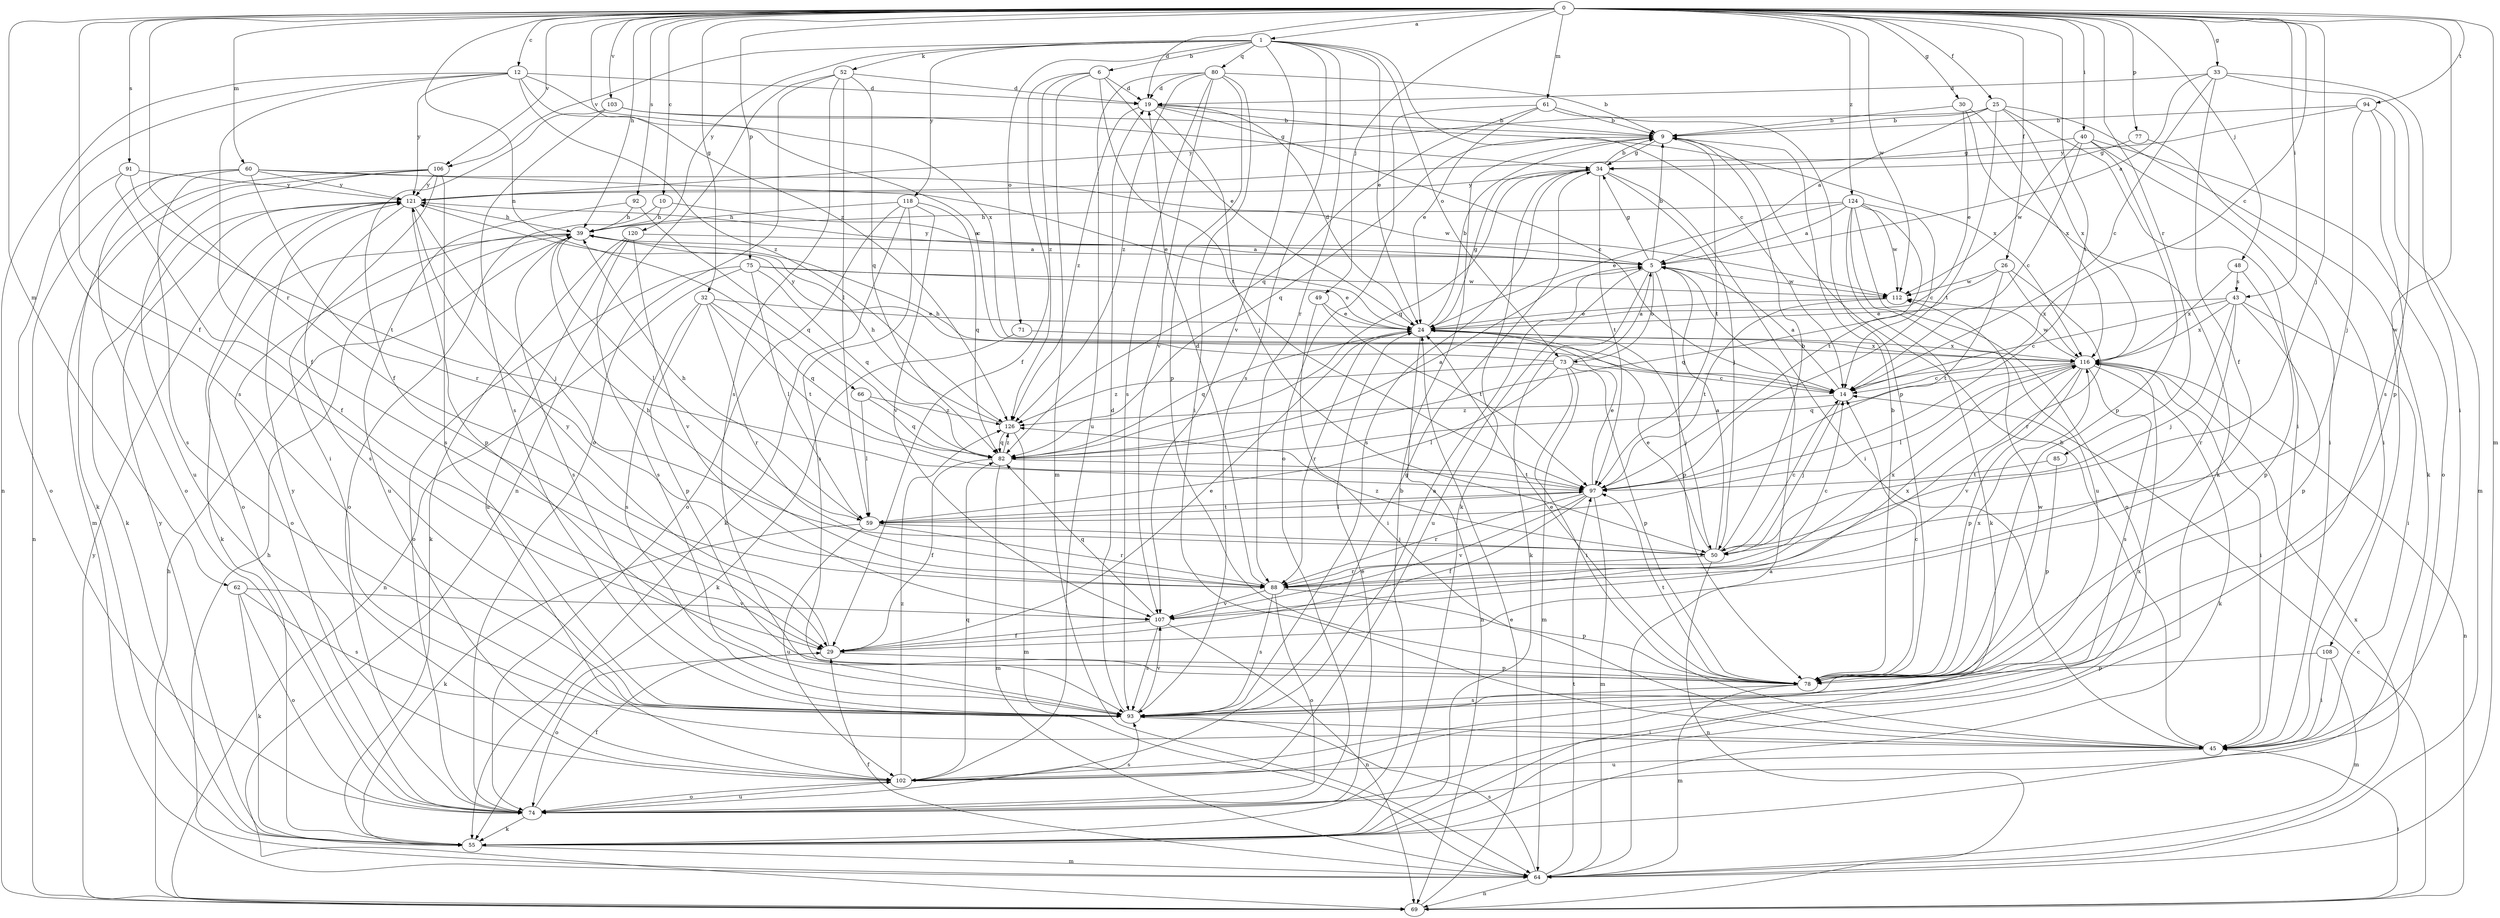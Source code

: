 strict digraph  {
0;
1;
5;
6;
9;
10;
12;
14;
19;
24;
25;
26;
29;
30;
32;
33;
34;
39;
40;
43;
45;
48;
49;
50;
52;
55;
59;
60;
61;
62;
64;
66;
69;
71;
73;
74;
75;
77;
78;
80;
82;
85;
88;
91;
92;
93;
94;
97;
102;
103;
106;
107;
108;
112;
116;
118;
120;
121;
124;
126;
0 -> 1  [label=a];
0 -> 10  [label=c];
0 -> 12  [label=c];
0 -> 14  [label=c];
0 -> 19  [label=d];
0 -> 25  [label=f];
0 -> 26  [label=f];
0 -> 29  [label=f];
0 -> 30  [label=g];
0 -> 32  [label=g];
0 -> 33  [label=g];
0 -> 39  [label=h];
0 -> 40  [label=i];
0 -> 43  [label=i];
0 -> 48  [label=j];
0 -> 49  [label=j];
0 -> 50  [label=j];
0 -> 60  [label=m];
0 -> 61  [label=m];
0 -> 62  [label=m];
0 -> 64  [label=m];
0 -> 66  [label=n];
0 -> 75  [label=p];
0 -> 77  [label=p];
0 -> 85  [label=r];
0 -> 88  [label=r];
0 -> 91  [label=s];
0 -> 92  [label=s];
0 -> 94  [label=t];
0 -> 97  [label=t];
0 -> 103  [label=v];
0 -> 106  [label=v];
0 -> 108  [label=w];
0 -> 112  [label=w];
0 -> 124  [label=z];
0 -> 126  [label=z];
1 -> 6  [label=b];
1 -> 14  [label=c];
1 -> 24  [label=e];
1 -> 52  [label=k];
1 -> 71  [label=o];
1 -> 73  [label=o];
1 -> 80  [label=q];
1 -> 88  [label=r];
1 -> 93  [label=s];
1 -> 106  [label=v];
1 -> 107  [label=v];
1 -> 118  [label=y];
1 -> 120  [label=y];
5 -> 9  [label=b];
5 -> 34  [label=g];
5 -> 55  [label=k];
5 -> 73  [label=o];
5 -> 78  [label=p];
5 -> 102  [label=u];
5 -> 112  [label=w];
5 -> 121  [label=y];
6 -> 19  [label=d];
6 -> 24  [label=e];
6 -> 29  [label=f];
6 -> 64  [label=m];
6 -> 97  [label=t];
6 -> 126  [label=z];
9 -> 34  [label=g];
9 -> 82  [label=q];
9 -> 97  [label=t];
10 -> 5  [label=a];
10 -> 39  [label=h];
10 -> 74  [label=o];
12 -> 14  [label=c];
12 -> 19  [label=d];
12 -> 29  [label=f];
12 -> 69  [label=n];
12 -> 93  [label=s];
12 -> 116  [label=x];
12 -> 121  [label=y];
12 -> 126  [label=z];
14 -> 5  [label=a];
14 -> 39  [label=h];
14 -> 50  [label=j];
14 -> 126  [label=z];
19 -> 9  [label=b];
19 -> 14  [label=c];
19 -> 50  [label=j];
19 -> 116  [label=x];
19 -> 126  [label=z];
24 -> 9  [label=b];
24 -> 19  [label=d];
24 -> 34  [label=g];
24 -> 50  [label=j];
24 -> 69  [label=n];
24 -> 82  [label=q];
24 -> 88  [label=r];
24 -> 116  [label=x];
25 -> 5  [label=a];
25 -> 9  [label=b];
25 -> 45  [label=i];
25 -> 55  [label=k];
25 -> 97  [label=t];
25 -> 116  [label=x];
25 -> 121  [label=y];
26 -> 82  [label=q];
26 -> 88  [label=r];
26 -> 97  [label=t];
26 -> 112  [label=w];
26 -> 116  [label=x];
29 -> 24  [label=e];
29 -> 74  [label=o];
29 -> 78  [label=p];
29 -> 121  [label=y];
30 -> 9  [label=b];
30 -> 24  [label=e];
30 -> 55  [label=k];
30 -> 116  [label=x];
32 -> 24  [label=e];
32 -> 78  [label=p];
32 -> 82  [label=q];
32 -> 88  [label=r];
32 -> 93  [label=s];
32 -> 97  [label=t];
33 -> 5  [label=a];
33 -> 14  [label=c];
33 -> 19  [label=d];
33 -> 29  [label=f];
33 -> 45  [label=i];
33 -> 93  [label=s];
34 -> 9  [label=b];
34 -> 45  [label=i];
34 -> 50  [label=j];
34 -> 55  [label=k];
34 -> 82  [label=q];
34 -> 93  [label=s];
34 -> 97  [label=t];
34 -> 121  [label=y];
39 -> 5  [label=a];
39 -> 55  [label=k];
39 -> 59  [label=l];
39 -> 74  [label=o];
39 -> 93  [label=s];
40 -> 14  [label=c];
40 -> 34  [label=g];
40 -> 45  [label=i];
40 -> 74  [label=o];
40 -> 78  [label=p];
40 -> 112  [label=w];
43 -> 14  [label=c];
43 -> 24  [label=e];
43 -> 45  [label=i];
43 -> 50  [label=j];
43 -> 78  [label=p];
43 -> 88  [label=r];
43 -> 116  [label=x];
45 -> 9  [label=b];
45 -> 102  [label=u];
48 -> 78  [label=p];
48 -> 116  [label=x];
48 -> 43  [label=s];
49 -> 24  [label=e];
49 -> 45  [label=i];
49 -> 97  [label=t];
50 -> 5  [label=a];
50 -> 9  [label=b];
50 -> 14  [label=c];
50 -> 24  [label=e];
50 -> 69  [label=n];
50 -> 88  [label=r];
50 -> 126  [label=z];
52 -> 19  [label=d];
52 -> 59  [label=l];
52 -> 69  [label=n];
52 -> 74  [label=o];
52 -> 82  [label=q];
52 -> 93  [label=s];
55 -> 9  [label=b];
55 -> 64  [label=m];
55 -> 121  [label=y];
59 -> 39  [label=h];
59 -> 50  [label=j];
59 -> 55  [label=k];
59 -> 88  [label=r];
59 -> 97  [label=t];
59 -> 102  [label=u];
60 -> 24  [label=e];
60 -> 69  [label=n];
60 -> 74  [label=o];
60 -> 88  [label=r];
60 -> 93  [label=s];
60 -> 112  [label=w];
60 -> 121  [label=y];
61 -> 9  [label=b];
61 -> 24  [label=e];
61 -> 74  [label=o];
61 -> 78  [label=p];
61 -> 82  [label=q];
62 -> 55  [label=k];
62 -> 74  [label=o];
62 -> 93  [label=s];
62 -> 107  [label=v];
64 -> 5  [label=a];
64 -> 29  [label=f];
64 -> 39  [label=h];
64 -> 69  [label=n];
64 -> 93  [label=s];
64 -> 97  [label=t];
64 -> 116  [label=x];
66 -> 59  [label=l];
66 -> 82  [label=q];
66 -> 126  [label=z];
69 -> 14  [label=c];
69 -> 24  [label=e];
69 -> 39  [label=h];
69 -> 45  [label=i];
69 -> 121  [label=y];
71 -> 55  [label=k];
71 -> 116  [label=x];
73 -> 5  [label=a];
73 -> 14  [label=c];
73 -> 45  [label=i];
73 -> 59  [label=l];
73 -> 64  [label=m];
73 -> 78  [label=p];
73 -> 121  [label=y];
73 -> 126  [label=z];
74 -> 24  [label=e];
74 -> 29  [label=f];
74 -> 55  [label=k];
74 -> 93  [label=s];
74 -> 102  [label=u];
75 -> 24  [label=e];
75 -> 59  [label=l];
75 -> 69  [label=n];
75 -> 74  [label=o];
75 -> 82  [label=q];
75 -> 112  [label=w];
77 -> 34  [label=g];
77 -> 45  [label=i];
78 -> 9  [label=b];
78 -> 14  [label=c];
78 -> 24  [label=e];
78 -> 64  [label=m];
78 -> 93  [label=s];
78 -> 97  [label=t];
78 -> 116  [label=x];
80 -> 9  [label=b];
80 -> 19  [label=d];
80 -> 45  [label=i];
80 -> 78  [label=p];
80 -> 93  [label=s];
80 -> 102  [label=u];
80 -> 107  [label=v];
80 -> 126  [label=z];
82 -> 5  [label=a];
82 -> 29  [label=f];
82 -> 64  [label=m];
82 -> 97  [label=t];
82 -> 126  [label=z];
85 -> 78  [label=p];
85 -> 97  [label=t];
88 -> 14  [label=c];
88 -> 19  [label=d];
88 -> 39  [label=h];
88 -> 74  [label=o];
88 -> 78  [label=p];
88 -> 93  [label=s];
88 -> 107  [label=v];
88 -> 116  [label=x];
91 -> 29  [label=f];
91 -> 74  [label=o];
91 -> 97  [label=t];
91 -> 121  [label=y];
92 -> 39  [label=h];
92 -> 82  [label=q];
92 -> 102  [label=u];
93 -> 5  [label=a];
93 -> 19  [label=d];
93 -> 45  [label=i];
93 -> 107  [label=v];
93 -> 112  [label=w];
94 -> 9  [label=b];
94 -> 50  [label=j];
94 -> 64  [label=m];
94 -> 78  [label=p];
94 -> 121  [label=y];
97 -> 24  [label=e];
97 -> 29  [label=f];
97 -> 59  [label=l];
97 -> 64  [label=m];
97 -> 88  [label=r];
97 -> 107  [label=v];
102 -> 34  [label=g];
102 -> 74  [label=o];
102 -> 82  [label=q];
102 -> 116  [label=x];
102 -> 121  [label=y];
102 -> 126  [label=z];
103 -> 9  [label=b];
103 -> 29  [label=f];
103 -> 34  [label=g];
103 -> 93  [label=s];
106 -> 45  [label=i];
106 -> 55  [label=k];
106 -> 64  [label=m];
106 -> 93  [label=s];
106 -> 102  [label=u];
106 -> 121  [label=y];
107 -> 29  [label=f];
107 -> 69  [label=n];
107 -> 82  [label=q];
107 -> 93  [label=s];
107 -> 116  [label=x];
108 -> 45  [label=i];
108 -> 64  [label=m];
108 -> 78  [label=p];
112 -> 24  [label=e];
112 -> 97  [label=t];
116 -> 14  [label=c];
116 -> 45  [label=i];
116 -> 55  [label=k];
116 -> 59  [label=l];
116 -> 69  [label=n];
116 -> 78  [label=p];
116 -> 82  [label=q];
116 -> 93  [label=s];
116 -> 107  [label=v];
116 -> 112  [label=w];
118 -> 39  [label=h];
118 -> 55  [label=k];
118 -> 74  [label=o];
118 -> 82  [label=q];
118 -> 93  [label=s];
118 -> 107  [label=v];
120 -> 5  [label=a];
120 -> 55  [label=k];
120 -> 93  [label=s];
120 -> 102  [label=u];
120 -> 107  [label=v];
121 -> 39  [label=h];
121 -> 50  [label=j];
121 -> 55  [label=k];
121 -> 74  [label=o];
121 -> 78  [label=p];
121 -> 93  [label=s];
124 -> 5  [label=a];
124 -> 14  [label=c];
124 -> 24  [label=e];
124 -> 39  [label=h];
124 -> 55  [label=k];
124 -> 74  [label=o];
124 -> 97  [label=t];
124 -> 102  [label=u];
124 -> 112  [label=w];
126 -> 39  [label=h];
126 -> 64  [label=m];
126 -> 82  [label=q];
}
